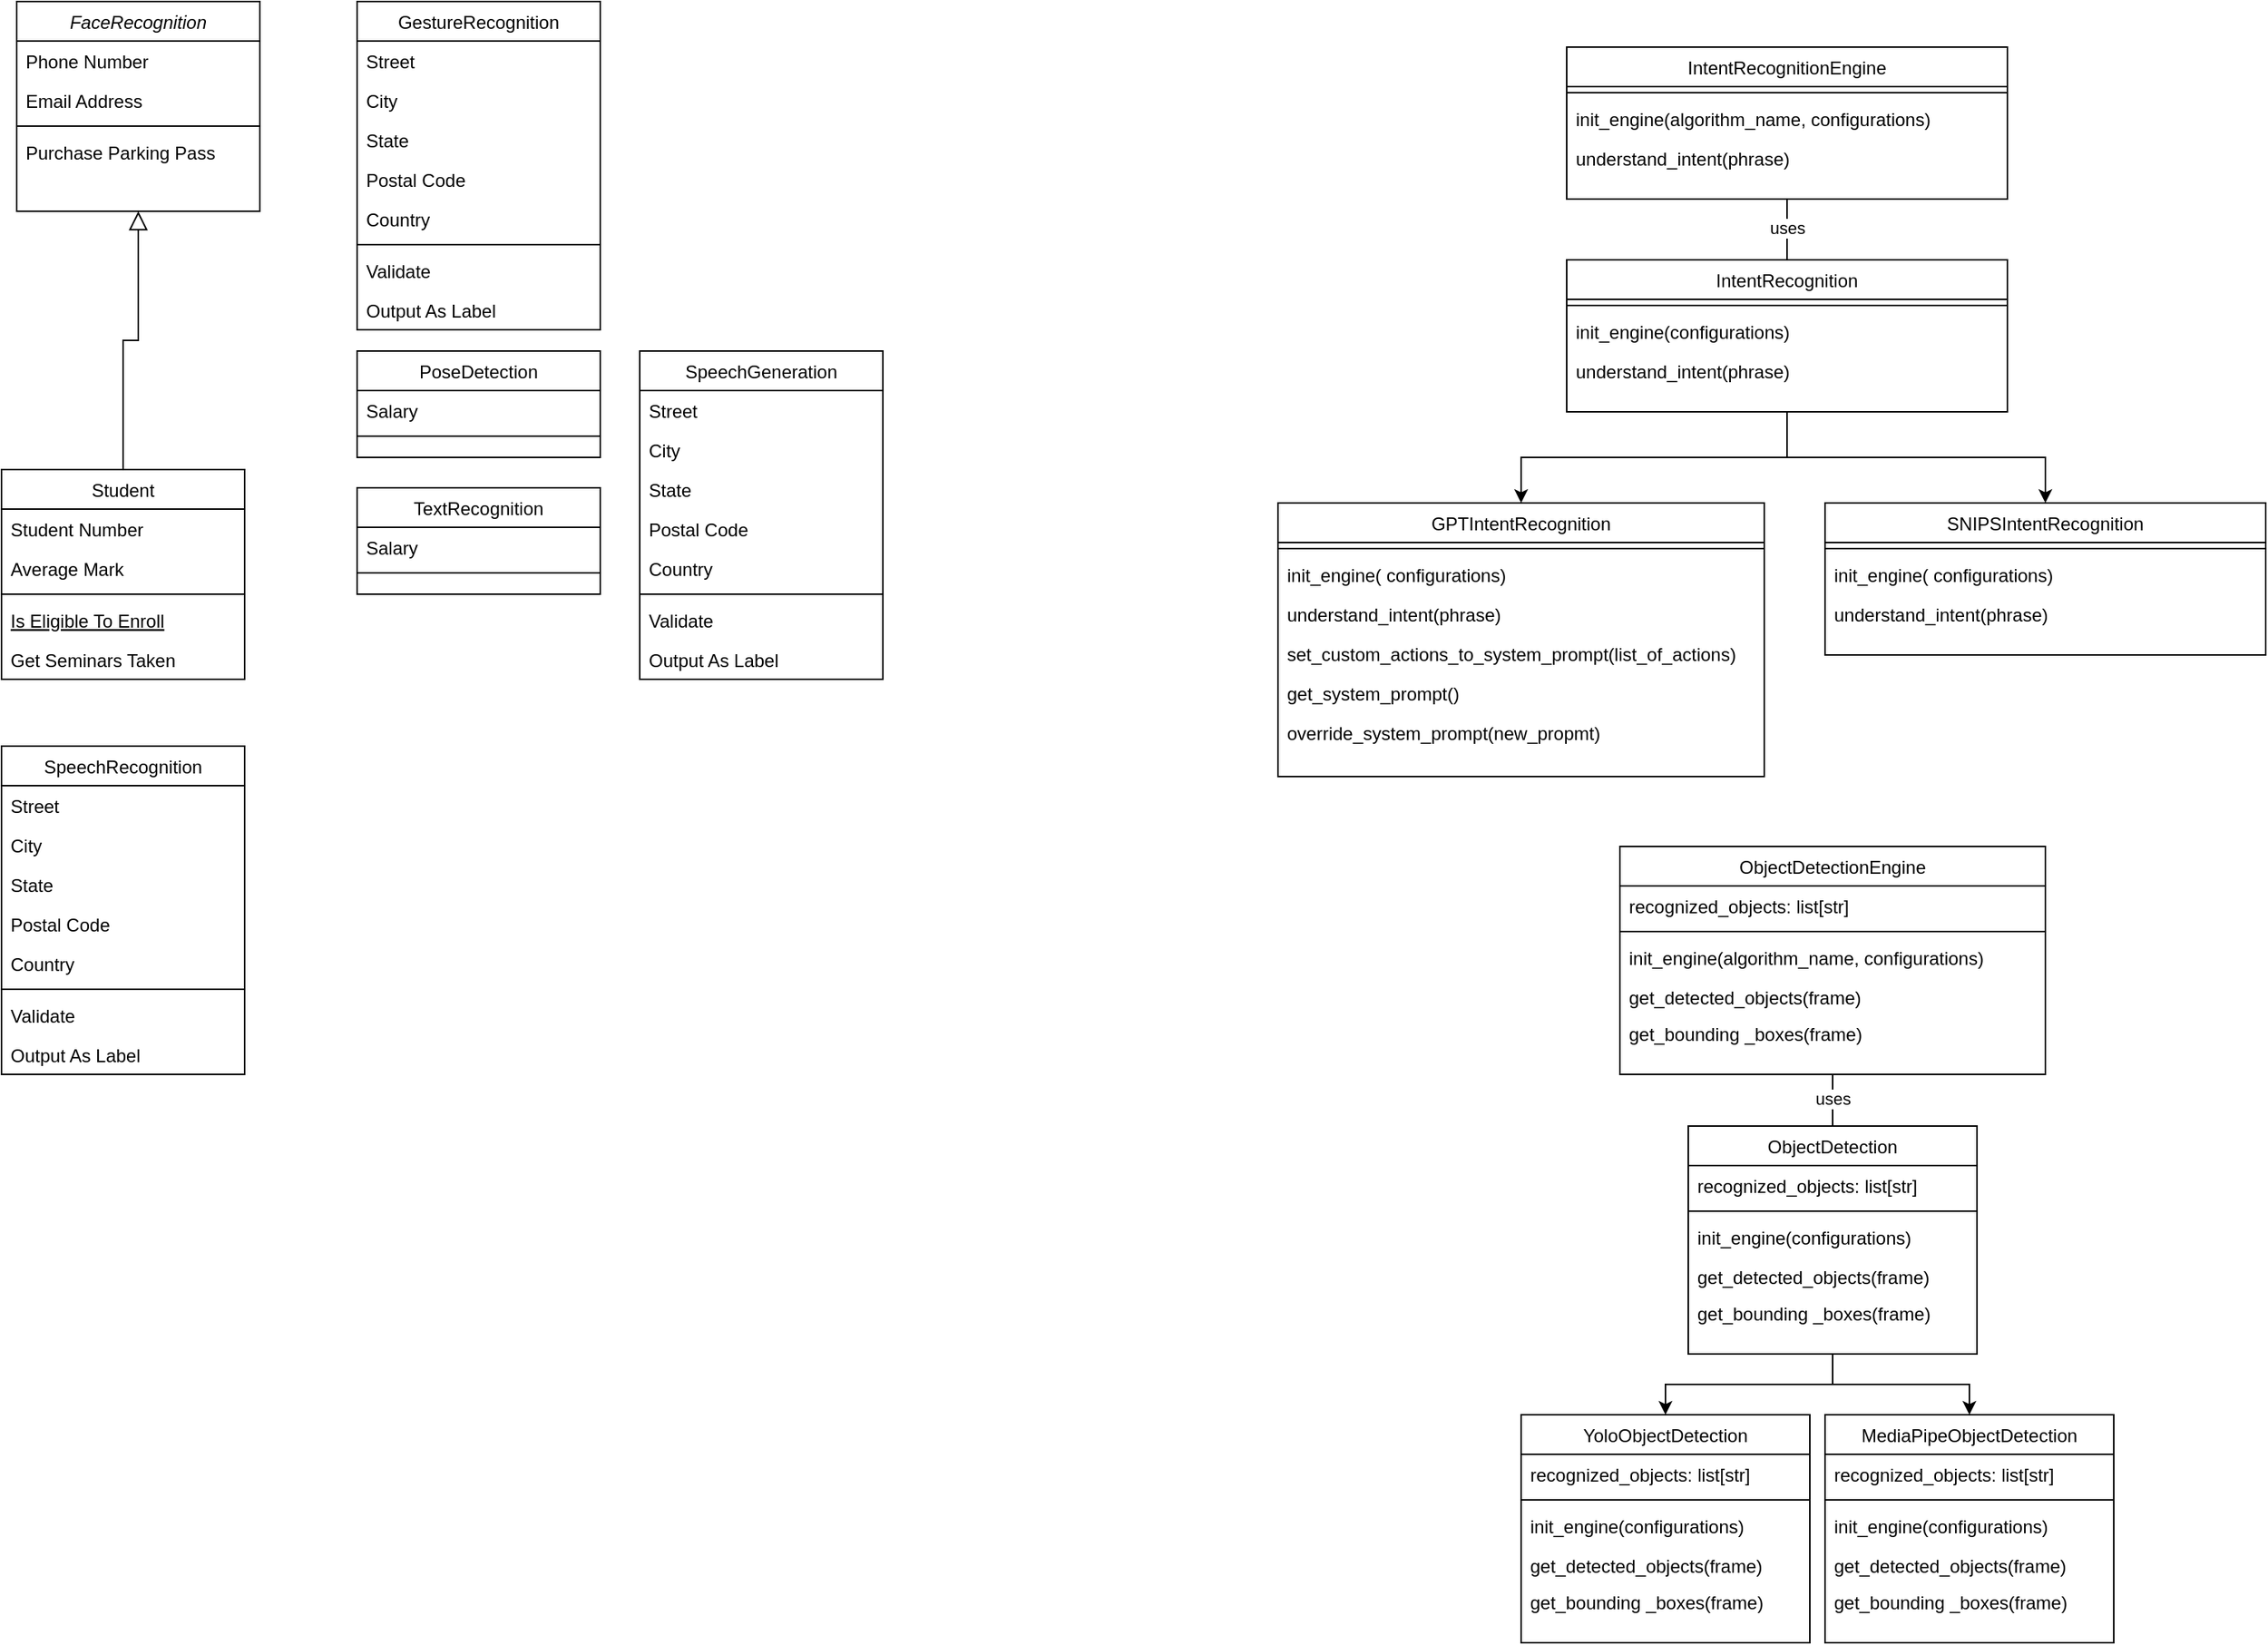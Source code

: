 <mxfile version="22.0.4" type="github">
  <diagram id="C5RBs43oDa-KdzZeNtuy" name="Page-1">
    <mxGraphModel dx="1628" dy="983" grid="1" gridSize="10" guides="1" tooltips="1" connect="1" arrows="1" fold="1" page="1" pageScale="1" pageWidth="827" pageHeight="1169" math="0" shadow="0">
      <root>
        <mxCell id="WIyWlLk6GJQsqaUBKTNV-0" />
        <mxCell id="WIyWlLk6GJQsqaUBKTNV-1" parent="WIyWlLk6GJQsqaUBKTNV-0" />
        <mxCell id="zkfFHV4jXpPFQw0GAbJ--0" value="FaceRecognition" style="swimlane;fontStyle=2;align=center;verticalAlign=top;childLayout=stackLayout;horizontal=1;startSize=26;horizontalStack=0;resizeParent=1;resizeLast=0;collapsible=1;marginBottom=0;rounded=0;shadow=0;strokeWidth=1;" parent="WIyWlLk6GJQsqaUBKTNV-1" vertex="1">
          <mxGeometry x="30" y="30" width="160" height="138" as="geometry">
            <mxRectangle x="230" y="140" width="160" height="26" as="alternateBounds" />
          </mxGeometry>
        </mxCell>
        <mxCell id="zkfFHV4jXpPFQw0GAbJ--2" value="Phone Number" style="text;align=left;verticalAlign=top;spacingLeft=4;spacingRight=4;overflow=hidden;rotatable=0;points=[[0,0.5],[1,0.5]];portConstraint=eastwest;rounded=0;shadow=0;html=0;" parent="zkfFHV4jXpPFQw0GAbJ--0" vertex="1">
          <mxGeometry y="26" width="160" height="26" as="geometry" />
        </mxCell>
        <mxCell id="zkfFHV4jXpPFQw0GAbJ--3" value="Email Address" style="text;align=left;verticalAlign=top;spacingLeft=4;spacingRight=4;overflow=hidden;rotatable=0;points=[[0,0.5],[1,0.5]];portConstraint=eastwest;rounded=0;shadow=0;html=0;" parent="zkfFHV4jXpPFQw0GAbJ--0" vertex="1">
          <mxGeometry y="52" width="160" height="26" as="geometry" />
        </mxCell>
        <mxCell id="zkfFHV4jXpPFQw0GAbJ--4" value="" style="line;html=1;strokeWidth=1;align=left;verticalAlign=middle;spacingTop=-1;spacingLeft=3;spacingRight=3;rotatable=0;labelPosition=right;points=[];portConstraint=eastwest;" parent="zkfFHV4jXpPFQw0GAbJ--0" vertex="1">
          <mxGeometry y="78" width="160" height="8" as="geometry" />
        </mxCell>
        <mxCell id="zkfFHV4jXpPFQw0GAbJ--5" value="Purchase Parking Pass" style="text;align=left;verticalAlign=top;spacingLeft=4;spacingRight=4;overflow=hidden;rotatable=0;points=[[0,0.5],[1,0.5]];portConstraint=eastwest;" parent="zkfFHV4jXpPFQw0GAbJ--0" vertex="1">
          <mxGeometry y="86" width="160" height="26" as="geometry" />
        </mxCell>
        <mxCell id="zkfFHV4jXpPFQw0GAbJ--6" value="Student" style="swimlane;fontStyle=0;align=center;verticalAlign=top;childLayout=stackLayout;horizontal=1;startSize=26;horizontalStack=0;resizeParent=1;resizeLast=0;collapsible=1;marginBottom=0;rounded=0;shadow=0;strokeWidth=1;" parent="WIyWlLk6GJQsqaUBKTNV-1" vertex="1">
          <mxGeometry x="20" y="338" width="160" height="138" as="geometry">
            <mxRectangle x="130" y="380" width="160" height="26" as="alternateBounds" />
          </mxGeometry>
        </mxCell>
        <mxCell id="zkfFHV4jXpPFQw0GAbJ--7" value="Student Number" style="text;align=left;verticalAlign=top;spacingLeft=4;spacingRight=4;overflow=hidden;rotatable=0;points=[[0,0.5],[1,0.5]];portConstraint=eastwest;" parent="zkfFHV4jXpPFQw0GAbJ--6" vertex="1">
          <mxGeometry y="26" width="160" height="26" as="geometry" />
        </mxCell>
        <mxCell id="zkfFHV4jXpPFQw0GAbJ--8" value="Average Mark" style="text;align=left;verticalAlign=top;spacingLeft=4;spacingRight=4;overflow=hidden;rotatable=0;points=[[0,0.5],[1,0.5]];portConstraint=eastwest;rounded=0;shadow=0;html=0;" parent="zkfFHV4jXpPFQw0GAbJ--6" vertex="1">
          <mxGeometry y="52" width="160" height="26" as="geometry" />
        </mxCell>
        <mxCell id="zkfFHV4jXpPFQw0GAbJ--9" value="" style="line;html=1;strokeWidth=1;align=left;verticalAlign=middle;spacingTop=-1;spacingLeft=3;spacingRight=3;rotatable=0;labelPosition=right;points=[];portConstraint=eastwest;" parent="zkfFHV4jXpPFQw0GAbJ--6" vertex="1">
          <mxGeometry y="78" width="160" height="8" as="geometry" />
        </mxCell>
        <mxCell id="zkfFHV4jXpPFQw0GAbJ--10" value="Is Eligible To Enroll" style="text;align=left;verticalAlign=top;spacingLeft=4;spacingRight=4;overflow=hidden;rotatable=0;points=[[0,0.5],[1,0.5]];portConstraint=eastwest;fontStyle=4" parent="zkfFHV4jXpPFQw0GAbJ--6" vertex="1">
          <mxGeometry y="86" width="160" height="26" as="geometry" />
        </mxCell>
        <mxCell id="zkfFHV4jXpPFQw0GAbJ--11" value="Get Seminars Taken" style="text;align=left;verticalAlign=top;spacingLeft=4;spacingRight=4;overflow=hidden;rotatable=0;points=[[0,0.5],[1,0.5]];portConstraint=eastwest;" parent="zkfFHV4jXpPFQw0GAbJ--6" vertex="1">
          <mxGeometry y="112" width="160" height="26" as="geometry" />
        </mxCell>
        <mxCell id="zkfFHV4jXpPFQw0GAbJ--12" value="" style="endArrow=block;endSize=10;endFill=0;shadow=0;strokeWidth=1;rounded=0;edgeStyle=elbowEdgeStyle;elbow=vertical;" parent="WIyWlLk6GJQsqaUBKTNV-1" source="zkfFHV4jXpPFQw0GAbJ--6" target="zkfFHV4jXpPFQw0GAbJ--0" edge="1">
          <mxGeometry width="160" relative="1" as="geometry">
            <mxPoint x="200" y="203" as="sourcePoint" />
            <mxPoint x="200" y="203" as="targetPoint" />
          </mxGeometry>
        </mxCell>
        <mxCell id="zkfFHV4jXpPFQw0GAbJ--13" value="TextRecognition" style="swimlane;fontStyle=0;align=center;verticalAlign=top;childLayout=stackLayout;horizontal=1;startSize=26;horizontalStack=0;resizeParent=1;resizeLast=0;collapsible=1;marginBottom=0;rounded=0;shadow=0;strokeWidth=1;" parent="WIyWlLk6GJQsqaUBKTNV-1" vertex="1">
          <mxGeometry x="254" y="350" width="160" height="70" as="geometry">
            <mxRectangle x="340" y="380" width="170" height="26" as="alternateBounds" />
          </mxGeometry>
        </mxCell>
        <mxCell id="zkfFHV4jXpPFQw0GAbJ--14" value="Salary" style="text;align=left;verticalAlign=top;spacingLeft=4;spacingRight=4;overflow=hidden;rotatable=0;points=[[0,0.5],[1,0.5]];portConstraint=eastwest;" parent="zkfFHV4jXpPFQw0GAbJ--13" vertex="1">
          <mxGeometry y="26" width="160" height="26" as="geometry" />
        </mxCell>
        <mxCell id="zkfFHV4jXpPFQw0GAbJ--15" value="" style="line;html=1;strokeWidth=1;align=left;verticalAlign=middle;spacingTop=-1;spacingLeft=3;spacingRight=3;rotatable=0;labelPosition=right;points=[];portConstraint=eastwest;" parent="zkfFHV4jXpPFQw0GAbJ--13" vertex="1">
          <mxGeometry y="52" width="160" height="8" as="geometry" />
        </mxCell>
        <mxCell id="zkfFHV4jXpPFQw0GAbJ--17" value="GestureRecognition" style="swimlane;fontStyle=0;align=center;verticalAlign=top;childLayout=stackLayout;horizontal=1;startSize=26;horizontalStack=0;resizeParent=1;resizeLast=0;collapsible=1;marginBottom=0;rounded=0;shadow=0;strokeWidth=1;" parent="WIyWlLk6GJQsqaUBKTNV-1" vertex="1">
          <mxGeometry x="254" y="30" width="160" height="216" as="geometry">
            <mxRectangle x="550" y="140" width="160" height="26" as="alternateBounds" />
          </mxGeometry>
        </mxCell>
        <mxCell id="zkfFHV4jXpPFQw0GAbJ--18" value="Street" style="text;align=left;verticalAlign=top;spacingLeft=4;spacingRight=4;overflow=hidden;rotatable=0;points=[[0,0.5],[1,0.5]];portConstraint=eastwest;" parent="zkfFHV4jXpPFQw0GAbJ--17" vertex="1">
          <mxGeometry y="26" width="160" height="26" as="geometry" />
        </mxCell>
        <mxCell id="zkfFHV4jXpPFQw0GAbJ--19" value="City" style="text;align=left;verticalAlign=top;spacingLeft=4;spacingRight=4;overflow=hidden;rotatable=0;points=[[0,0.5],[1,0.5]];portConstraint=eastwest;rounded=0;shadow=0;html=0;" parent="zkfFHV4jXpPFQw0GAbJ--17" vertex="1">
          <mxGeometry y="52" width="160" height="26" as="geometry" />
        </mxCell>
        <mxCell id="zkfFHV4jXpPFQw0GAbJ--20" value="State" style="text;align=left;verticalAlign=top;spacingLeft=4;spacingRight=4;overflow=hidden;rotatable=0;points=[[0,0.5],[1,0.5]];portConstraint=eastwest;rounded=0;shadow=0;html=0;" parent="zkfFHV4jXpPFQw0GAbJ--17" vertex="1">
          <mxGeometry y="78" width="160" height="26" as="geometry" />
        </mxCell>
        <mxCell id="zkfFHV4jXpPFQw0GAbJ--21" value="Postal Code" style="text;align=left;verticalAlign=top;spacingLeft=4;spacingRight=4;overflow=hidden;rotatable=0;points=[[0,0.5],[1,0.5]];portConstraint=eastwest;rounded=0;shadow=0;html=0;" parent="zkfFHV4jXpPFQw0GAbJ--17" vertex="1">
          <mxGeometry y="104" width="160" height="26" as="geometry" />
        </mxCell>
        <mxCell id="zkfFHV4jXpPFQw0GAbJ--22" value="Country" style="text;align=left;verticalAlign=top;spacingLeft=4;spacingRight=4;overflow=hidden;rotatable=0;points=[[0,0.5],[1,0.5]];portConstraint=eastwest;rounded=0;shadow=0;html=0;" parent="zkfFHV4jXpPFQw0GAbJ--17" vertex="1">
          <mxGeometry y="130" width="160" height="26" as="geometry" />
        </mxCell>
        <mxCell id="zkfFHV4jXpPFQw0GAbJ--23" value="" style="line;html=1;strokeWidth=1;align=left;verticalAlign=middle;spacingTop=-1;spacingLeft=3;spacingRight=3;rotatable=0;labelPosition=right;points=[];portConstraint=eastwest;" parent="zkfFHV4jXpPFQw0GAbJ--17" vertex="1">
          <mxGeometry y="156" width="160" height="8" as="geometry" />
        </mxCell>
        <mxCell id="zkfFHV4jXpPFQw0GAbJ--24" value="Validate" style="text;align=left;verticalAlign=top;spacingLeft=4;spacingRight=4;overflow=hidden;rotatable=0;points=[[0,0.5],[1,0.5]];portConstraint=eastwest;" parent="zkfFHV4jXpPFQw0GAbJ--17" vertex="1">
          <mxGeometry y="164" width="160" height="26" as="geometry" />
        </mxCell>
        <mxCell id="zkfFHV4jXpPFQw0GAbJ--25" value="Output As Label" style="text;align=left;verticalAlign=top;spacingLeft=4;spacingRight=4;overflow=hidden;rotatable=0;points=[[0,0.5],[1,0.5]];portConstraint=eastwest;" parent="zkfFHV4jXpPFQw0GAbJ--17" vertex="1">
          <mxGeometry y="190" width="160" height="26" as="geometry" />
        </mxCell>
        <mxCell id="l2ZgDO4dII3YP5zcnr-f-74" value="" style="edgeStyle=orthogonalEdgeStyle;rounded=0;orthogonalLoop=1;jettySize=auto;html=1;entryX=0.5;entryY=0;entryDx=0;entryDy=0;" edge="1" parent="WIyWlLk6GJQsqaUBKTNV-1" source="l2ZgDO4dII3YP5zcnr-f-0" target="l2ZgDO4dII3YP5zcnr-f-81">
          <mxGeometry relative="1" as="geometry" />
        </mxCell>
        <mxCell id="l2ZgDO4dII3YP5zcnr-f-87" style="edgeStyle=orthogonalEdgeStyle;rounded=0;orthogonalLoop=1;jettySize=auto;html=1;" edge="1" parent="WIyWlLk6GJQsqaUBKTNV-1" source="l2ZgDO4dII3YP5zcnr-f-0" target="l2ZgDO4dII3YP5zcnr-f-68">
          <mxGeometry relative="1" as="geometry" />
        </mxCell>
        <mxCell id="l2ZgDO4dII3YP5zcnr-f-0" value="ObjectDetection" style="swimlane;fontStyle=0;align=center;verticalAlign=top;childLayout=stackLayout;horizontal=1;startSize=26;horizontalStack=0;resizeParent=1;resizeLast=0;collapsible=1;marginBottom=0;rounded=0;shadow=0;strokeWidth=1;" vertex="1" parent="WIyWlLk6GJQsqaUBKTNV-1">
          <mxGeometry x="1130" y="770" width="190" height="150" as="geometry">
            <mxRectangle x="550" y="140" width="160" height="26" as="alternateBounds" />
          </mxGeometry>
        </mxCell>
        <mxCell id="l2ZgDO4dII3YP5zcnr-f-1" value="recognized_objects: list[str]&#xa;" style="text;align=left;verticalAlign=top;spacingLeft=4;spacingRight=4;overflow=hidden;rotatable=0;points=[[0,0.5],[1,0.5]];portConstraint=eastwest;" vertex="1" parent="l2ZgDO4dII3YP5zcnr-f-0">
          <mxGeometry y="26" width="190" height="26" as="geometry" />
        </mxCell>
        <mxCell id="l2ZgDO4dII3YP5zcnr-f-6" value="" style="line;html=1;strokeWidth=1;align=left;verticalAlign=middle;spacingTop=-1;spacingLeft=3;spacingRight=3;rotatable=0;labelPosition=right;points=[];portConstraint=eastwest;" vertex="1" parent="l2ZgDO4dII3YP5zcnr-f-0">
          <mxGeometry y="52" width="190" height="8" as="geometry" />
        </mxCell>
        <mxCell id="l2ZgDO4dII3YP5zcnr-f-7" value="init_engine(configurations)" style="text;align=left;verticalAlign=top;spacingLeft=4;spacingRight=4;overflow=hidden;rotatable=0;points=[[0,0.5],[1,0.5]];portConstraint=eastwest;" vertex="1" parent="l2ZgDO4dII3YP5zcnr-f-0">
          <mxGeometry y="60" width="190" height="26" as="geometry" />
        </mxCell>
        <mxCell id="l2ZgDO4dII3YP5zcnr-f-8" value="get_detected_objects(frame)" style="text;align=left;verticalAlign=top;spacingLeft=4;spacingRight=4;overflow=hidden;rotatable=0;points=[[0,0.5],[1,0.5]];portConstraint=eastwest;" vertex="1" parent="l2ZgDO4dII3YP5zcnr-f-0">
          <mxGeometry y="86" width="190" height="24" as="geometry" />
        </mxCell>
        <mxCell id="l2ZgDO4dII3YP5zcnr-f-67" value="get_bounding _boxes(frame)" style="text;align=left;verticalAlign=top;spacingLeft=4;spacingRight=4;overflow=hidden;rotatable=0;points=[[0,0.5],[1,0.5]];portConstraint=eastwest;" vertex="1" parent="l2ZgDO4dII3YP5zcnr-f-0">
          <mxGeometry y="110" width="190" height="24" as="geometry" />
        </mxCell>
        <mxCell id="l2ZgDO4dII3YP5zcnr-f-43" value="" style="edgeStyle=orthogonalEdgeStyle;rounded=0;orthogonalLoop=1;jettySize=auto;html=1;exitX=0.5;exitY=1;exitDx=0;exitDy=0;" edge="1" parent="WIyWlLk6GJQsqaUBKTNV-1" source="l2ZgDO4dII3YP5zcnr-f-9" target="l2ZgDO4dII3YP5zcnr-f-39">
          <mxGeometry relative="1" as="geometry" />
        </mxCell>
        <mxCell id="l2ZgDO4dII3YP5zcnr-f-48" value="" style="edgeStyle=orthogonalEdgeStyle;rounded=0;orthogonalLoop=1;jettySize=auto;html=1;" edge="1" parent="WIyWlLk6GJQsqaUBKTNV-1" source="l2ZgDO4dII3YP5zcnr-f-9" target="l2ZgDO4dII3YP5zcnr-f-44">
          <mxGeometry relative="1" as="geometry" />
        </mxCell>
        <mxCell id="l2ZgDO4dII3YP5zcnr-f-9" value="IntentRecognition" style="swimlane;fontStyle=0;align=center;verticalAlign=top;childLayout=stackLayout;horizontal=1;startSize=26;horizontalStack=0;resizeParent=1;resizeLast=0;collapsible=1;marginBottom=0;rounded=0;shadow=0;strokeWidth=1;" vertex="1" parent="WIyWlLk6GJQsqaUBKTNV-1">
          <mxGeometry x="1050" y="200" width="290" height="100" as="geometry">
            <mxRectangle x="550" y="140" width="160" height="26" as="alternateBounds" />
          </mxGeometry>
        </mxCell>
        <mxCell id="l2ZgDO4dII3YP5zcnr-f-15" value="" style="line;html=1;strokeWidth=1;align=left;verticalAlign=middle;spacingTop=-1;spacingLeft=3;spacingRight=3;rotatable=0;labelPosition=right;points=[];portConstraint=eastwest;" vertex="1" parent="l2ZgDO4dII3YP5zcnr-f-9">
          <mxGeometry y="26" width="290" height="8" as="geometry" />
        </mxCell>
        <mxCell id="l2ZgDO4dII3YP5zcnr-f-16" value="init_engine(configurations)" style="text;align=left;verticalAlign=top;spacingLeft=4;spacingRight=4;overflow=hidden;rotatable=0;points=[[0,0.5],[1,0.5]];portConstraint=eastwest;" vertex="1" parent="l2ZgDO4dII3YP5zcnr-f-9">
          <mxGeometry y="34" width="290" height="26" as="geometry" />
        </mxCell>
        <mxCell id="l2ZgDO4dII3YP5zcnr-f-17" value="understand_intent(phrase)" style="text;align=left;verticalAlign=top;spacingLeft=4;spacingRight=4;overflow=hidden;rotatable=0;points=[[0,0.5],[1,0.5]];portConstraint=eastwest;" vertex="1" parent="l2ZgDO4dII3YP5zcnr-f-9">
          <mxGeometry y="60" width="290" height="26" as="geometry" />
        </mxCell>
        <mxCell id="l2ZgDO4dII3YP5zcnr-f-18" value="SpeechRecognition" style="swimlane;fontStyle=0;align=center;verticalAlign=top;childLayout=stackLayout;horizontal=1;startSize=26;horizontalStack=0;resizeParent=1;resizeLast=0;collapsible=1;marginBottom=0;rounded=0;shadow=0;strokeWidth=1;" vertex="1" parent="WIyWlLk6GJQsqaUBKTNV-1">
          <mxGeometry x="20" y="520" width="160" height="216" as="geometry">
            <mxRectangle x="550" y="140" width="160" height="26" as="alternateBounds" />
          </mxGeometry>
        </mxCell>
        <mxCell id="l2ZgDO4dII3YP5zcnr-f-19" value="Street" style="text;align=left;verticalAlign=top;spacingLeft=4;spacingRight=4;overflow=hidden;rotatable=0;points=[[0,0.5],[1,0.5]];portConstraint=eastwest;" vertex="1" parent="l2ZgDO4dII3YP5zcnr-f-18">
          <mxGeometry y="26" width="160" height="26" as="geometry" />
        </mxCell>
        <mxCell id="l2ZgDO4dII3YP5zcnr-f-20" value="City" style="text;align=left;verticalAlign=top;spacingLeft=4;spacingRight=4;overflow=hidden;rotatable=0;points=[[0,0.5],[1,0.5]];portConstraint=eastwest;rounded=0;shadow=0;html=0;" vertex="1" parent="l2ZgDO4dII3YP5zcnr-f-18">
          <mxGeometry y="52" width="160" height="26" as="geometry" />
        </mxCell>
        <mxCell id="l2ZgDO4dII3YP5zcnr-f-21" value="State" style="text;align=left;verticalAlign=top;spacingLeft=4;spacingRight=4;overflow=hidden;rotatable=0;points=[[0,0.5],[1,0.5]];portConstraint=eastwest;rounded=0;shadow=0;html=0;" vertex="1" parent="l2ZgDO4dII3YP5zcnr-f-18">
          <mxGeometry y="78" width="160" height="26" as="geometry" />
        </mxCell>
        <mxCell id="l2ZgDO4dII3YP5zcnr-f-22" value="Postal Code" style="text;align=left;verticalAlign=top;spacingLeft=4;spacingRight=4;overflow=hidden;rotatable=0;points=[[0,0.5],[1,0.5]];portConstraint=eastwest;rounded=0;shadow=0;html=0;" vertex="1" parent="l2ZgDO4dII3YP5zcnr-f-18">
          <mxGeometry y="104" width="160" height="26" as="geometry" />
        </mxCell>
        <mxCell id="l2ZgDO4dII3YP5zcnr-f-23" value="Country" style="text;align=left;verticalAlign=top;spacingLeft=4;spacingRight=4;overflow=hidden;rotatable=0;points=[[0,0.5],[1,0.5]];portConstraint=eastwest;rounded=0;shadow=0;html=0;" vertex="1" parent="l2ZgDO4dII3YP5zcnr-f-18">
          <mxGeometry y="130" width="160" height="26" as="geometry" />
        </mxCell>
        <mxCell id="l2ZgDO4dII3YP5zcnr-f-24" value="" style="line;html=1;strokeWidth=1;align=left;verticalAlign=middle;spacingTop=-1;spacingLeft=3;spacingRight=3;rotatable=0;labelPosition=right;points=[];portConstraint=eastwest;" vertex="1" parent="l2ZgDO4dII3YP5zcnr-f-18">
          <mxGeometry y="156" width="160" height="8" as="geometry" />
        </mxCell>
        <mxCell id="l2ZgDO4dII3YP5zcnr-f-25" value="Validate" style="text;align=left;verticalAlign=top;spacingLeft=4;spacingRight=4;overflow=hidden;rotatable=0;points=[[0,0.5],[1,0.5]];portConstraint=eastwest;" vertex="1" parent="l2ZgDO4dII3YP5zcnr-f-18">
          <mxGeometry y="164" width="160" height="26" as="geometry" />
        </mxCell>
        <mxCell id="l2ZgDO4dII3YP5zcnr-f-26" value="Output As Label" style="text;align=left;verticalAlign=top;spacingLeft=4;spacingRight=4;overflow=hidden;rotatable=0;points=[[0,0.5],[1,0.5]];portConstraint=eastwest;" vertex="1" parent="l2ZgDO4dII3YP5zcnr-f-18">
          <mxGeometry y="190" width="160" height="26" as="geometry" />
        </mxCell>
        <mxCell id="l2ZgDO4dII3YP5zcnr-f-27" value="SpeechGeneration" style="swimlane;fontStyle=0;align=center;verticalAlign=top;childLayout=stackLayout;horizontal=1;startSize=26;horizontalStack=0;resizeParent=1;resizeLast=0;collapsible=1;marginBottom=0;rounded=0;shadow=0;strokeWidth=1;" vertex="1" parent="WIyWlLk6GJQsqaUBKTNV-1">
          <mxGeometry x="440" y="260" width="160" height="216" as="geometry">
            <mxRectangle x="550" y="140" width="160" height="26" as="alternateBounds" />
          </mxGeometry>
        </mxCell>
        <mxCell id="l2ZgDO4dII3YP5zcnr-f-28" value="Street" style="text;align=left;verticalAlign=top;spacingLeft=4;spacingRight=4;overflow=hidden;rotatable=0;points=[[0,0.5],[1,0.5]];portConstraint=eastwest;" vertex="1" parent="l2ZgDO4dII3YP5zcnr-f-27">
          <mxGeometry y="26" width="160" height="26" as="geometry" />
        </mxCell>
        <mxCell id="l2ZgDO4dII3YP5zcnr-f-29" value="City" style="text;align=left;verticalAlign=top;spacingLeft=4;spacingRight=4;overflow=hidden;rotatable=0;points=[[0,0.5],[1,0.5]];portConstraint=eastwest;rounded=0;shadow=0;html=0;" vertex="1" parent="l2ZgDO4dII3YP5zcnr-f-27">
          <mxGeometry y="52" width="160" height="26" as="geometry" />
        </mxCell>
        <mxCell id="l2ZgDO4dII3YP5zcnr-f-30" value="State" style="text;align=left;verticalAlign=top;spacingLeft=4;spacingRight=4;overflow=hidden;rotatable=0;points=[[0,0.5],[1,0.5]];portConstraint=eastwest;rounded=0;shadow=0;html=0;" vertex="1" parent="l2ZgDO4dII3YP5zcnr-f-27">
          <mxGeometry y="78" width="160" height="26" as="geometry" />
        </mxCell>
        <mxCell id="l2ZgDO4dII3YP5zcnr-f-31" value="Postal Code" style="text;align=left;verticalAlign=top;spacingLeft=4;spacingRight=4;overflow=hidden;rotatable=0;points=[[0,0.5],[1,0.5]];portConstraint=eastwest;rounded=0;shadow=0;html=0;" vertex="1" parent="l2ZgDO4dII3YP5zcnr-f-27">
          <mxGeometry y="104" width="160" height="26" as="geometry" />
        </mxCell>
        <mxCell id="l2ZgDO4dII3YP5zcnr-f-32" value="Country" style="text;align=left;verticalAlign=top;spacingLeft=4;spacingRight=4;overflow=hidden;rotatable=0;points=[[0,0.5],[1,0.5]];portConstraint=eastwest;rounded=0;shadow=0;html=0;" vertex="1" parent="l2ZgDO4dII3YP5zcnr-f-27">
          <mxGeometry y="130" width="160" height="26" as="geometry" />
        </mxCell>
        <mxCell id="l2ZgDO4dII3YP5zcnr-f-33" value="" style="line;html=1;strokeWidth=1;align=left;verticalAlign=middle;spacingTop=-1;spacingLeft=3;spacingRight=3;rotatable=0;labelPosition=right;points=[];portConstraint=eastwest;" vertex="1" parent="l2ZgDO4dII3YP5zcnr-f-27">
          <mxGeometry y="156" width="160" height="8" as="geometry" />
        </mxCell>
        <mxCell id="l2ZgDO4dII3YP5zcnr-f-34" value="Validate" style="text;align=left;verticalAlign=top;spacingLeft=4;spacingRight=4;overflow=hidden;rotatable=0;points=[[0,0.5],[1,0.5]];portConstraint=eastwest;" vertex="1" parent="l2ZgDO4dII3YP5zcnr-f-27">
          <mxGeometry y="164" width="160" height="26" as="geometry" />
        </mxCell>
        <mxCell id="l2ZgDO4dII3YP5zcnr-f-35" value="Output As Label" style="text;align=left;verticalAlign=top;spacingLeft=4;spacingRight=4;overflow=hidden;rotatable=0;points=[[0,0.5],[1,0.5]];portConstraint=eastwest;" vertex="1" parent="l2ZgDO4dII3YP5zcnr-f-27">
          <mxGeometry y="190" width="160" height="26" as="geometry" />
        </mxCell>
        <mxCell id="l2ZgDO4dII3YP5zcnr-f-36" value="PoseDetection" style="swimlane;fontStyle=0;align=center;verticalAlign=top;childLayout=stackLayout;horizontal=1;startSize=26;horizontalStack=0;resizeParent=1;resizeLast=0;collapsible=1;marginBottom=0;rounded=0;shadow=0;strokeWidth=1;" vertex="1" parent="WIyWlLk6GJQsqaUBKTNV-1">
          <mxGeometry x="254" y="260" width="160" height="70" as="geometry">
            <mxRectangle x="340" y="380" width="170" height="26" as="alternateBounds" />
          </mxGeometry>
        </mxCell>
        <mxCell id="l2ZgDO4dII3YP5zcnr-f-37" value="Salary" style="text;align=left;verticalAlign=top;spacingLeft=4;spacingRight=4;overflow=hidden;rotatable=0;points=[[0,0.5],[1,0.5]];portConstraint=eastwest;" vertex="1" parent="l2ZgDO4dII3YP5zcnr-f-36">
          <mxGeometry y="26" width="160" height="26" as="geometry" />
        </mxCell>
        <mxCell id="l2ZgDO4dII3YP5zcnr-f-38" value="" style="line;html=1;strokeWidth=1;align=left;verticalAlign=middle;spacingTop=-1;spacingLeft=3;spacingRight=3;rotatable=0;labelPosition=right;points=[];portConstraint=eastwest;" vertex="1" parent="l2ZgDO4dII3YP5zcnr-f-36">
          <mxGeometry y="52" width="160" height="8" as="geometry" />
        </mxCell>
        <mxCell id="l2ZgDO4dII3YP5zcnr-f-39" value="SNIPSIntentRecognition" style="swimlane;fontStyle=0;align=center;verticalAlign=top;childLayout=stackLayout;horizontal=1;startSize=26;horizontalStack=0;resizeParent=1;resizeLast=0;collapsible=1;marginBottom=0;rounded=0;shadow=0;strokeWidth=1;" vertex="1" parent="WIyWlLk6GJQsqaUBKTNV-1">
          <mxGeometry x="1220" y="360" width="290" height="100" as="geometry">
            <mxRectangle x="550" y="140" width="160" height="26" as="alternateBounds" />
          </mxGeometry>
        </mxCell>
        <mxCell id="l2ZgDO4dII3YP5zcnr-f-40" value="" style="line;html=1;strokeWidth=1;align=left;verticalAlign=middle;spacingTop=-1;spacingLeft=3;spacingRight=3;rotatable=0;labelPosition=right;points=[];portConstraint=eastwest;" vertex="1" parent="l2ZgDO4dII3YP5zcnr-f-39">
          <mxGeometry y="26" width="290" height="8" as="geometry" />
        </mxCell>
        <mxCell id="l2ZgDO4dII3YP5zcnr-f-41" value="init_engine( configurations)" style="text;align=left;verticalAlign=top;spacingLeft=4;spacingRight=4;overflow=hidden;rotatable=0;points=[[0,0.5],[1,0.5]];portConstraint=eastwest;" vertex="1" parent="l2ZgDO4dII3YP5zcnr-f-39">
          <mxGeometry y="34" width="290" height="26" as="geometry" />
        </mxCell>
        <mxCell id="l2ZgDO4dII3YP5zcnr-f-42" value="understand_intent(phrase)" style="text;align=left;verticalAlign=top;spacingLeft=4;spacingRight=4;overflow=hidden;rotatable=0;points=[[0,0.5],[1,0.5]];portConstraint=eastwest;" vertex="1" parent="l2ZgDO4dII3YP5zcnr-f-39">
          <mxGeometry y="60" width="290" height="26" as="geometry" />
        </mxCell>
        <mxCell id="l2ZgDO4dII3YP5zcnr-f-44" value="GPTIntentRecognition" style="swimlane;fontStyle=0;align=center;verticalAlign=top;childLayout=stackLayout;horizontal=1;startSize=26;horizontalStack=0;resizeParent=1;resizeLast=0;collapsible=1;marginBottom=0;rounded=0;shadow=0;strokeWidth=1;" vertex="1" parent="WIyWlLk6GJQsqaUBKTNV-1">
          <mxGeometry x="860" y="360" width="320" height="180" as="geometry">
            <mxRectangle x="550" y="140" width="160" height="26" as="alternateBounds" />
          </mxGeometry>
        </mxCell>
        <mxCell id="l2ZgDO4dII3YP5zcnr-f-45" value="" style="line;html=1;strokeWidth=1;align=left;verticalAlign=middle;spacingTop=-1;spacingLeft=3;spacingRight=3;rotatable=0;labelPosition=right;points=[];portConstraint=eastwest;" vertex="1" parent="l2ZgDO4dII3YP5zcnr-f-44">
          <mxGeometry y="26" width="320" height="8" as="geometry" />
        </mxCell>
        <mxCell id="l2ZgDO4dII3YP5zcnr-f-46" value="init_engine( configurations)" style="text;align=left;verticalAlign=top;spacingLeft=4;spacingRight=4;overflow=hidden;rotatable=0;points=[[0,0.5],[1,0.5]];portConstraint=eastwest;" vertex="1" parent="l2ZgDO4dII3YP5zcnr-f-44">
          <mxGeometry y="34" width="320" height="26" as="geometry" />
        </mxCell>
        <mxCell id="l2ZgDO4dII3YP5zcnr-f-47" value="understand_intent(phrase)" style="text;align=left;verticalAlign=top;spacingLeft=4;spacingRight=4;overflow=hidden;rotatable=0;points=[[0,0.5],[1,0.5]];portConstraint=eastwest;" vertex="1" parent="l2ZgDO4dII3YP5zcnr-f-44">
          <mxGeometry y="60" width="320" height="26" as="geometry" />
        </mxCell>
        <mxCell id="l2ZgDO4dII3YP5zcnr-f-50" value="set_custom_actions_to_system_prompt(list_of_actions)" style="text;align=left;verticalAlign=top;spacingLeft=4;spacingRight=4;overflow=hidden;rotatable=0;points=[[0,0.5],[1,0.5]];portConstraint=eastwest;" vertex="1" parent="l2ZgDO4dII3YP5zcnr-f-44">
          <mxGeometry y="86" width="320" height="26" as="geometry" />
        </mxCell>
        <mxCell id="l2ZgDO4dII3YP5zcnr-f-51" value="get_system_prompt()" style="text;align=left;verticalAlign=top;spacingLeft=4;spacingRight=4;overflow=hidden;rotatable=0;points=[[0,0.5],[1,0.5]];portConstraint=eastwest;" vertex="1" parent="l2ZgDO4dII3YP5zcnr-f-44">
          <mxGeometry y="112" width="320" height="26" as="geometry" />
        </mxCell>
        <mxCell id="l2ZgDO4dII3YP5zcnr-f-52" value="override_system_prompt(new_propmt)" style="text;align=left;verticalAlign=top;spacingLeft=4;spacingRight=4;overflow=hidden;rotatable=0;points=[[0,0.5],[1,0.5]];portConstraint=eastwest;" vertex="1" parent="l2ZgDO4dII3YP5zcnr-f-44">
          <mxGeometry y="138" width="320" height="26" as="geometry" />
        </mxCell>
        <mxCell id="l2ZgDO4dII3YP5zcnr-f-53" value="IntentRecognitionEngine" style="swimlane;fontStyle=0;align=center;verticalAlign=top;childLayout=stackLayout;horizontal=1;startSize=26;horizontalStack=0;resizeParent=1;resizeLast=0;collapsible=1;marginBottom=0;rounded=0;shadow=0;strokeWidth=1;" vertex="1" parent="WIyWlLk6GJQsqaUBKTNV-1">
          <mxGeometry x="1050" y="60" width="290" height="100" as="geometry">
            <mxRectangle x="550" y="140" width="160" height="26" as="alternateBounds" />
          </mxGeometry>
        </mxCell>
        <mxCell id="l2ZgDO4dII3YP5zcnr-f-54" value="" style="line;html=1;strokeWidth=1;align=left;verticalAlign=middle;spacingTop=-1;spacingLeft=3;spacingRight=3;rotatable=0;labelPosition=right;points=[];portConstraint=eastwest;" vertex="1" parent="l2ZgDO4dII3YP5zcnr-f-53">
          <mxGeometry y="26" width="290" height="8" as="geometry" />
        </mxCell>
        <mxCell id="l2ZgDO4dII3YP5zcnr-f-55" value="init_engine(algorithm_name, configurations)" style="text;align=left;verticalAlign=top;spacingLeft=4;spacingRight=4;overflow=hidden;rotatable=0;points=[[0,0.5],[1,0.5]];portConstraint=eastwest;" vertex="1" parent="l2ZgDO4dII3YP5zcnr-f-53">
          <mxGeometry y="34" width="290" height="26" as="geometry" />
        </mxCell>
        <mxCell id="l2ZgDO4dII3YP5zcnr-f-56" value="understand_intent(phrase)" style="text;align=left;verticalAlign=top;spacingLeft=4;spacingRight=4;overflow=hidden;rotatable=0;points=[[0,0.5],[1,0.5]];portConstraint=eastwest;" vertex="1" parent="l2ZgDO4dII3YP5zcnr-f-53">
          <mxGeometry y="60" width="290" height="26" as="geometry" />
        </mxCell>
        <mxCell id="l2ZgDO4dII3YP5zcnr-f-59" value="" style="endArrow=none;html=1;rounded=0;entryX=0.5;entryY=1;entryDx=0;entryDy=0;exitX=0.5;exitY=0;exitDx=0;exitDy=0;" edge="1" parent="WIyWlLk6GJQsqaUBKTNV-1" source="l2ZgDO4dII3YP5zcnr-f-9" target="l2ZgDO4dII3YP5zcnr-f-53">
          <mxGeometry width="50" height="50" relative="1" as="geometry">
            <mxPoint x="1110" y="370" as="sourcePoint" />
            <mxPoint x="1160" y="320" as="targetPoint" />
          </mxGeometry>
        </mxCell>
        <mxCell id="l2ZgDO4dII3YP5zcnr-f-60" value="uses" style="edgeLabel;html=1;align=center;verticalAlign=middle;resizable=0;points=[];" vertex="1" connectable="0" parent="l2ZgDO4dII3YP5zcnr-f-59">
          <mxGeometry x="0.065" relative="1" as="geometry">
            <mxPoint as="offset" />
          </mxGeometry>
        </mxCell>
        <mxCell id="l2ZgDO4dII3YP5zcnr-f-68" value="YoloObjectDetection" style="swimlane;fontStyle=0;align=center;verticalAlign=top;childLayout=stackLayout;horizontal=1;startSize=26;horizontalStack=0;resizeParent=1;resizeLast=0;collapsible=1;marginBottom=0;rounded=0;shadow=0;strokeWidth=1;" vertex="1" parent="WIyWlLk6GJQsqaUBKTNV-1">
          <mxGeometry x="1020" y="960" width="190" height="150" as="geometry">
            <mxRectangle x="550" y="140" width="160" height="26" as="alternateBounds" />
          </mxGeometry>
        </mxCell>
        <mxCell id="l2ZgDO4dII3YP5zcnr-f-69" value="recognized_objects: list[str]&#xa;" style="text;align=left;verticalAlign=top;spacingLeft=4;spacingRight=4;overflow=hidden;rotatable=0;points=[[0,0.5],[1,0.5]];portConstraint=eastwest;" vertex="1" parent="l2ZgDO4dII3YP5zcnr-f-68">
          <mxGeometry y="26" width="190" height="26" as="geometry" />
        </mxCell>
        <mxCell id="l2ZgDO4dII3YP5zcnr-f-70" value="" style="line;html=1;strokeWidth=1;align=left;verticalAlign=middle;spacingTop=-1;spacingLeft=3;spacingRight=3;rotatable=0;labelPosition=right;points=[];portConstraint=eastwest;" vertex="1" parent="l2ZgDO4dII3YP5zcnr-f-68">
          <mxGeometry y="52" width="190" height="8" as="geometry" />
        </mxCell>
        <mxCell id="l2ZgDO4dII3YP5zcnr-f-71" value="init_engine(configurations)" style="text;align=left;verticalAlign=top;spacingLeft=4;spacingRight=4;overflow=hidden;rotatable=0;points=[[0,0.5],[1,0.5]];portConstraint=eastwest;" vertex="1" parent="l2ZgDO4dII3YP5zcnr-f-68">
          <mxGeometry y="60" width="190" height="26" as="geometry" />
        </mxCell>
        <mxCell id="l2ZgDO4dII3YP5zcnr-f-72" value="get_detected_objects(frame)" style="text;align=left;verticalAlign=top;spacingLeft=4;spacingRight=4;overflow=hidden;rotatable=0;points=[[0,0.5],[1,0.5]];portConstraint=eastwest;" vertex="1" parent="l2ZgDO4dII3YP5zcnr-f-68">
          <mxGeometry y="86" width="190" height="24" as="geometry" />
        </mxCell>
        <mxCell id="l2ZgDO4dII3YP5zcnr-f-73" value="get_bounding _boxes(frame)" style="text;align=left;verticalAlign=top;spacingLeft=4;spacingRight=4;overflow=hidden;rotatable=0;points=[[0,0.5],[1,0.5]];portConstraint=eastwest;" vertex="1" parent="l2ZgDO4dII3YP5zcnr-f-68">
          <mxGeometry y="110" width="190" height="24" as="geometry" />
        </mxCell>
        <mxCell id="l2ZgDO4dII3YP5zcnr-f-75" value="ObjectDetectionEngine" style="swimlane;fontStyle=0;align=center;verticalAlign=top;childLayout=stackLayout;horizontal=1;startSize=26;horizontalStack=0;resizeParent=1;resizeLast=0;collapsible=1;marginBottom=0;rounded=0;shadow=0;strokeWidth=1;" vertex="1" parent="WIyWlLk6GJQsqaUBKTNV-1">
          <mxGeometry x="1085" y="586" width="280" height="150" as="geometry">
            <mxRectangle x="550" y="140" width="160" height="26" as="alternateBounds" />
          </mxGeometry>
        </mxCell>
        <mxCell id="l2ZgDO4dII3YP5zcnr-f-76" value="recognized_objects: list[str]&#xa;" style="text;align=left;verticalAlign=top;spacingLeft=4;spacingRight=4;overflow=hidden;rotatable=0;points=[[0,0.5],[1,0.5]];portConstraint=eastwest;" vertex="1" parent="l2ZgDO4dII3YP5zcnr-f-75">
          <mxGeometry y="26" width="280" height="26" as="geometry" />
        </mxCell>
        <mxCell id="l2ZgDO4dII3YP5zcnr-f-77" value="" style="line;html=1;strokeWidth=1;align=left;verticalAlign=middle;spacingTop=-1;spacingLeft=3;spacingRight=3;rotatable=0;labelPosition=right;points=[];portConstraint=eastwest;" vertex="1" parent="l2ZgDO4dII3YP5zcnr-f-75">
          <mxGeometry y="52" width="280" height="8" as="geometry" />
        </mxCell>
        <mxCell id="l2ZgDO4dII3YP5zcnr-f-78" value="init_engine(algorithm_name, configurations)" style="text;align=left;verticalAlign=top;spacingLeft=4;spacingRight=4;overflow=hidden;rotatable=0;points=[[0,0.5],[1,0.5]];portConstraint=eastwest;" vertex="1" parent="l2ZgDO4dII3YP5zcnr-f-75">
          <mxGeometry y="60" width="280" height="26" as="geometry" />
        </mxCell>
        <mxCell id="l2ZgDO4dII3YP5zcnr-f-79" value="get_detected_objects(frame)" style="text;align=left;verticalAlign=top;spacingLeft=4;spacingRight=4;overflow=hidden;rotatable=0;points=[[0,0.5],[1,0.5]];portConstraint=eastwest;" vertex="1" parent="l2ZgDO4dII3YP5zcnr-f-75">
          <mxGeometry y="86" width="280" height="24" as="geometry" />
        </mxCell>
        <mxCell id="l2ZgDO4dII3YP5zcnr-f-80" value="get_bounding _boxes(frame)" style="text;align=left;verticalAlign=top;spacingLeft=4;spacingRight=4;overflow=hidden;rotatable=0;points=[[0,0.5],[1,0.5]];portConstraint=eastwest;" vertex="1" parent="l2ZgDO4dII3YP5zcnr-f-75">
          <mxGeometry y="110" width="280" height="24" as="geometry" />
        </mxCell>
        <mxCell id="l2ZgDO4dII3YP5zcnr-f-81" value="MediaPipeObjectDetection" style="swimlane;fontStyle=0;align=center;verticalAlign=top;childLayout=stackLayout;horizontal=1;startSize=26;horizontalStack=0;resizeParent=1;resizeLast=0;collapsible=1;marginBottom=0;rounded=0;shadow=0;strokeWidth=1;" vertex="1" parent="WIyWlLk6GJQsqaUBKTNV-1">
          <mxGeometry x="1220" y="960" width="190" height="150" as="geometry">
            <mxRectangle x="550" y="140" width="160" height="26" as="alternateBounds" />
          </mxGeometry>
        </mxCell>
        <mxCell id="l2ZgDO4dII3YP5zcnr-f-82" value="recognized_objects: list[str]&#xa;" style="text;align=left;verticalAlign=top;spacingLeft=4;spacingRight=4;overflow=hidden;rotatable=0;points=[[0,0.5],[1,0.5]];portConstraint=eastwest;" vertex="1" parent="l2ZgDO4dII3YP5zcnr-f-81">
          <mxGeometry y="26" width="190" height="26" as="geometry" />
        </mxCell>
        <mxCell id="l2ZgDO4dII3YP5zcnr-f-83" value="" style="line;html=1;strokeWidth=1;align=left;verticalAlign=middle;spacingTop=-1;spacingLeft=3;spacingRight=3;rotatable=0;labelPosition=right;points=[];portConstraint=eastwest;" vertex="1" parent="l2ZgDO4dII3YP5zcnr-f-81">
          <mxGeometry y="52" width="190" height="8" as="geometry" />
        </mxCell>
        <mxCell id="l2ZgDO4dII3YP5zcnr-f-84" value="init_engine(configurations)" style="text;align=left;verticalAlign=top;spacingLeft=4;spacingRight=4;overflow=hidden;rotatable=0;points=[[0,0.5],[1,0.5]];portConstraint=eastwest;" vertex="1" parent="l2ZgDO4dII3YP5zcnr-f-81">
          <mxGeometry y="60" width="190" height="26" as="geometry" />
        </mxCell>
        <mxCell id="l2ZgDO4dII3YP5zcnr-f-85" value="get_detected_objects(frame)" style="text;align=left;verticalAlign=top;spacingLeft=4;spacingRight=4;overflow=hidden;rotatable=0;points=[[0,0.5],[1,0.5]];portConstraint=eastwest;" vertex="1" parent="l2ZgDO4dII3YP5zcnr-f-81">
          <mxGeometry y="86" width="190" height="24" as="geometry" />
        </mxCell>
        <mxCell id="l2ZgDO4dII3YP5zcnr-f-86" value="get_bounding _boxes(frame)" style="text;align=left;verticalAlign=top;spacingLeft=4;spacingRight=4;overflow=hidden;rotatable=0;points=[[0,0.5],[1,0.5]];portConstraint=eastwest;" vertex="1" parent="l2ZgDO4dII3YP5zcnr-f-81">
          <mxGeometry y="110" width="190" height="24" as="geometry" />
        </mxCell>
        <mxCell id="l2ZgDO4dII3YP5zcnr-f-88" value="" style="endArrow=none;html=1;rounded=0;entryX=0.5;entryY=1;entryDx=0;entryDy=0;exitX=0.5;exitY=0;exitDx=0;exitDy=0;" edge="1" parent="WIyWlLk6GJQsqaUBKTNV-1" source="l2ZgDO4dII3YP5zcnr-f-0" target="l2ZgDO4dII3YP5zcnr-f-75">
          <mxGeometry width="50" height="50" relative="1" as="geometry">
            <mxPoint x="1224.74" y="770" as="sourcePoint" />
            <mxPoint x="1224.74" y="730" as="targetPoint" />
          </mxGeometry>
        </mxCell>
        <mxCell id="l2ZgDO4dII3YP5zcnr-f-89" value="uses" style="edgeLabel;html=1;align=center;verticalAlign=middle;resizable=0;points=[];" vertex="1" connectable="0" parent="l2ZgDO4dII3YP5zcnr-f-88">
          <mxGeometry x="0.065" relative="1" as="geometry">
            <mxPoint as="offset" />
          </mxGeometry>
        </mxCell>
      </root>
    </mxGraphModel>
  </diagram>
</mxfile>
